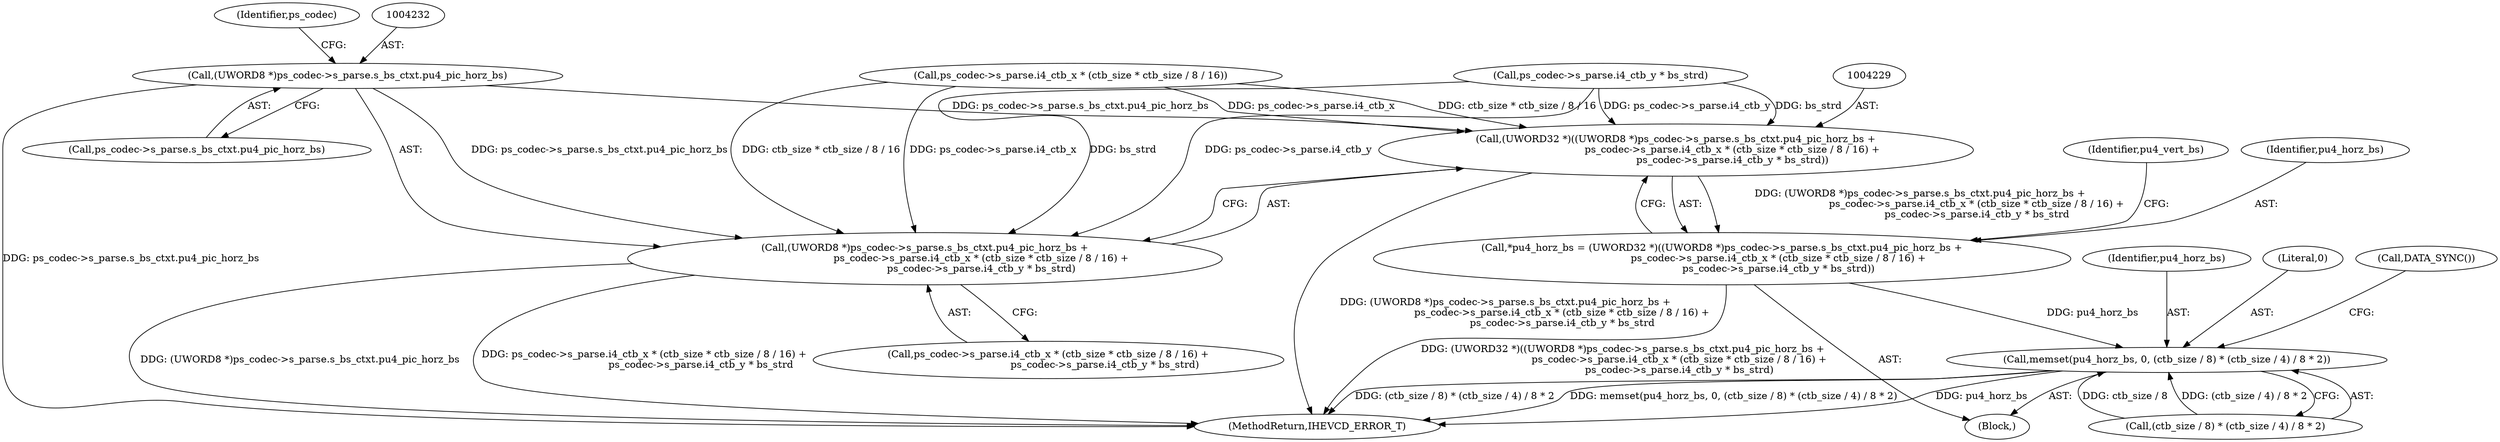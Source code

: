 digraph "0_Android_bcfc7124f6ef9f1ec128fb2e90de774a5b33d199_0@pointer" {
"1004231" [label="(Call,(UWORD8 *)ps_codec->s_parse.s_bs_ctxt.pu4_pic_horz_bs)"];
"1004228" [label="(Call,(UWORD32 *)((UWORD8 *)ps_codec->s_parse.s_bs_ctxt.pu4_pic_horz_bs +\n                                    ps_codec->s_parse.i4_ctb_x * (ctb_size * ctb_size / 8 / 16) +\n                                    ps_codec->s_parse.i4_ctb_y * bs_strd))"];
"1004226" [label="(Call,*pu4_horz_bs = (UWORD32 *)((UWORD8 *)ps_codec->s_parse.s_bs_ctxt.pu4_pic_horz_bs +\n                                    ps_codec->s_parse.i4_ctb_x * (ctb_size * ctb_size / 8 / 16) +\n                                    ps_codec->s_parse.i4_ctb_y * bs_strd))"];
"1004275" [label="(Call,memset(pu4_horz_bs, 0, (ctb_size / 8) * (ctb_size / 4) / 8 * 2))"];
"1004230" [label="(Call,(UWORD8 *)ps_codec->s_parse.s_bs_ctxt.pu4_pic_horz_bs +\n                                    ps_codec->s_parse.i4_ctb_x * (ctb_size * ctb_size / 8 / 16) +\n                                    ps_codec->s_parse.i4_ctb_y * bs_strd)"];
"1004241" [label="(Call,ps_codec->s_parse.i4_ctb_x * (ctb_size * ctb_size / 8 / 16))"];
"1004244" [label="(Identifier,ps_codec)"];
"1004277" [label="(Literal,0)"];
"1004289" [label="(Call,DATA_SYNC())"];
"1004254" [label="(Call,ps_codec->s_parse.i4_ctb_y * bs_strd)"];
"1004240" [label="(Call,ps_codec->s_parse.i4_ctb_x * (ctb_size * ctb_size / 8 / 16) +\n                                    ps_codec->s_parse.i4_ctb_y * bs_strd)"];
"1004231" [label="(Call,(UWORD8 *)ps_codec->s_parse.s_bs_ctxt.pu4_pic_horz_bs)"];
"1004230" [label="(Call,(UWORD8 *)ps_codec->s_parse.s_bs_ctxt.pu4_pic_horz_bs +\n                                    ps_codec->s_parse.i4_ctb_x * (ctb_size * ctb_size / 8 / 16) +\n                                    ps_codec->s_parse.i4_ctb_y * bs_strd)"];
"1005173" [label="(MethodReturn,IHEVCD_ERROR_T)"];
"1004226" [label="(Call,*pu4_horz_bs = (UWORD32 *)((UWORD8 *)ps_codec->s_parse.s_bs_ctxt.pu4_pic_horz_bs +\n                                    ps_codec->s_parse.i4_ctb_x * (ctb_size * ctb_size / 8 / 16) +\n                                    ps_codec->s_parse.i4_ctb_y * bs_strd))"];
"1004275" [label="(Call,memset(pu4_horz_bs, 0, (ctb_size / 8) * (ctb_size / 4) / 8 * 2))"];
"1004172" [label="(Block,)"];
"1004262" [label="(Identifier,pu4_vert_bs)"];
"1004278" [label="(Call,(ctb_size / 8) * (ctb_size / 4) / 8 * 2)"];
"1004228" [label="(Call,(UWORD32 *)((UWORD8 *)ps_codec->s_parse.s_bs_ctxt.pu4_pic_horz_bs +\n                                    ps_codec->s_parse.i4_ctb_x * (ctb_size * ctb_size / 8 / 16) +\n                                    ps_codec->s_parse.i4_ctb_y * bs_strd))"];
"1004276" [label="(Identifier,pu4_horz_bs)"];
"1004227" [label="(Identifier,pu4_horz_bs)"];
"1004233" [label="(Call,ps_codec->s_parse.s_bs_ctxt.pu4_pic_horz_bs)"];
"1004231" -> "1004230"  [label="AST: "];
"1004231" -> "1004233"  [label="CFG: "];
"1004232" -> "1004231"  [label="AST: "];
"1004233" -> "1004231"  [label="AST: "];
"1004244" -> "1004231"  [label="CFG: "];
"1004231" -> "1005173"  [label="DDG: ps_codec->s_parse.s_bs_ctxt.pu4_pic_horz_bs"];
"1004231" -> "1004228"  [label="DDG: ps_codec->s_parse.s_bs_ctxt.pu4_pic_horz_bs"];
"1004231" -> "1004230"  [label="DDG: ps_codec->s_parse.s_bs_ctxt.pu4_pic_horz_bs"];
"1004228" -> "1004226"  [label="AST: "];
"1004228" -> "1004230"  [label="CFG: "];
"1004229" -> "1004228"  [label="AST: "];
"1004230" -> "1004228"  [label="AST: "];
"1004226" -> "1004228"  [label="CFG: "];
"1004228" -> "1005173"  [label="DDG: (UWORD8 *)ps_codec->s_parse.s_bs_ctxt.pu4_pic_horz_bs +\n                                    ps_codec->s_parse.i4_ctb_x * (ctb_size * ctb_size / 8 / 16) +\n                                    ps_codec->s_parse.i4_ctb_y * bs_strd"];
"1004228" -> "1004226"  [label="DDG: (UWORD8 *)ps_codec->s_parse.s_bs_ctxt.pu4_pic_horz_bs +\n                                    ps_codec->s_parse.i4_ctb_x * (ctb_size * ctb_size / 8 / 16) +\n                                    ps_codec->s_parse.i4_ctb_y * bs_strd"];
"1004241" -> "1004228"  [label="DDG: ps_codec->s_parse.i4_ctb_x"];
"1004241" -> "1004228"  [label="DDG: ctb_size * ctb_size / 8 / 16"];
"1004254" -> "1004228"  [label="DDG: ps_codec->s_parse.i4_ctb_y"];
"1004254" -> "1004228"  [label="DDG: bs_strd"];
"1004226" -> "1004172"  [label="AST: "];
"1004227" -> "1004226"  [label="AST: "];
"1004262" -> "1004226"  [label="CFG: "];
"1004226" -> "1005173"  [label="DDG: (UWORD32 *)((UWORD8 *)ps_codec->s_parse.s_bs_ctxt.pu4_pic_horz_bs +\n                                    ps_codec->s_parse.i4_ctb_x * (ctb_size * ctb_size / 8 / 16) +\n                                    ps_codec->s_parse.i4_ctb_y * bs_strd)"];
"1004226" -> "1004275"  [label="DDG: pu4_horz_bs"];
"1004275" -> "1004172"  [label="AST: "];
"1004275" -> "1004278"  [label="CFG: "];
"1004276" -> "1004275"  [label="AST: "];
"1004277" -> "1004275"  [label="AST: "];
"1004278" -> "1004275"  [label="AST: "];
"1004289" -> "1004275"  [label="CFG: "];
"1004275" -> "1005173"  [label="DDG: pu4_horz_bs"];
"1004275" -> "1005173"  [label="DDG: (ctb_size / 8) * (ctb_size / 4) / 8 * 2"];
"1004275" -> "1005173"  [label="DDG: memset(pu4_horz_bs, 0, (ctb_size / 8) * (ctb_size / 4) / 8 * 2)"];
"1004278" -> "1004275"  [label="DDG: ctb_size / 8"];
"1004278" -> "1004275"  [label="DDG: (ctb_size / 4) / 8 * 2"];
"1004230" -> "1004240"  [label="CFG: "];
"1004240" -> "1004230"  [label="AST: "];
"1004230" -> "1005173"  [label="DDG: (UWORD8 *)ps_codec->s_parse.s_bs_ctxt.pu4_pic_horz_bs"];
"1004230" -> "1005173"  [label="DDG: ps_codec->s_parse.i4_ctb_x * (ctb_size * ctb_size / 8 / 16) +\n                                    ps_codec->s_parse.i4_ctb_y * bs_strd"];
"1004241" -> "1004230"  [label="DDG: ps_codec->s_parse.i4_ctb_x"];
"1004241" -> "1004230"  [label="DDG: ctb_size * ctb_size / 8 / 16"];
"1004254" -> "1004230"  [label="DDG: ps_codec->s_parse.i4_ctb_y"];
"1004254" -> "1004230"  [label="DDG: bs_strd"];
}
